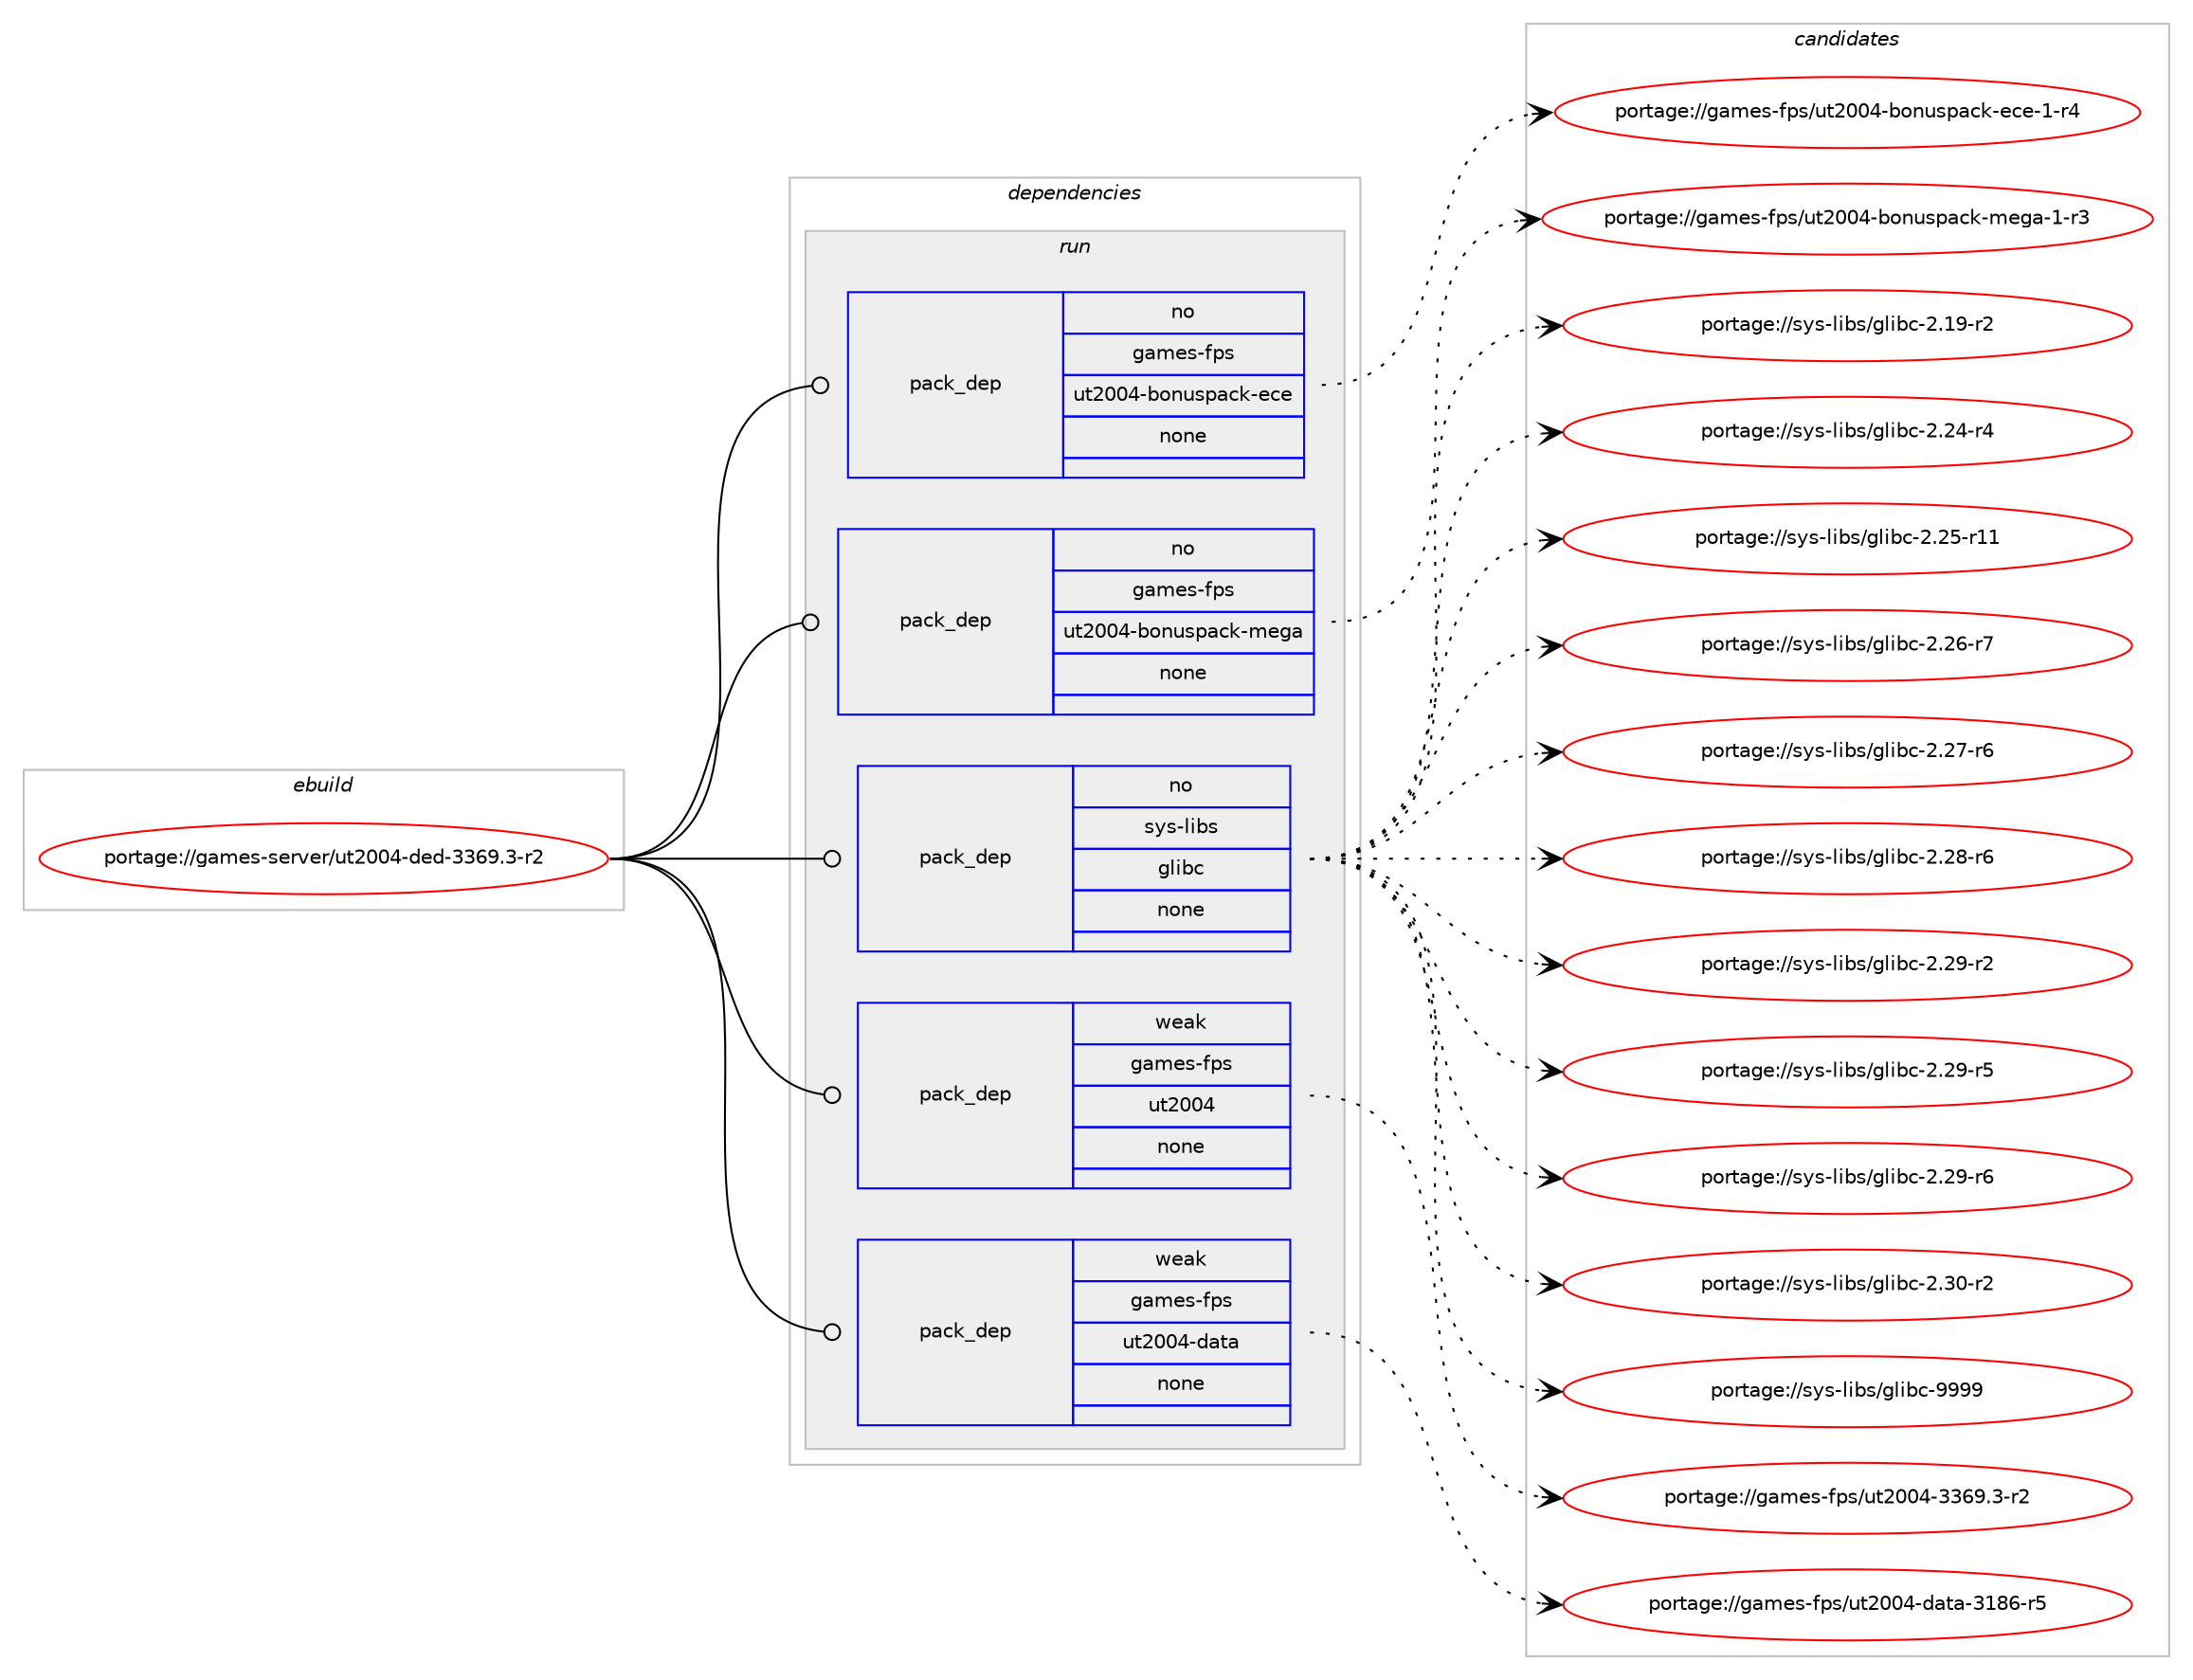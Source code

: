 digraph prolog {

# *************
# Graph options
# *************

newrank=true;
concentrate=true;
compound=true;
graph [rankdir=LR,fontname=Helvetica,fontsize=10,ranksep=1.5];#, ranksep=2.5, nodesep=0.2];
edge  [arrowhead=vee];
node  [fontname=Helvetica,fontsize=10];

# **********
# The ebuild
# **********

subgraph cluster_leftcol {
color=gray;
rank=same;
label=<<i>ebuild</i>>;
id [label="portage://games-server/ut2004-ded-3369.3-r2", color=red, width=4, href="../games-server/ut2004-ded-3369.3-r2.svg"];
}

# ****************
# The dependencies
# ****************

subgraph cluster_midcol {
color=gray;
label=<<i>dependencies</i>>;
subgraph cluster_compile {
fillcolor="#eeeeee";
style=filled;
label=<<i>compile</i>>;
}
subgraph cluster_compileandrun {
fillcolor="#eeeeee";
style=filled;
label=<<i>compile and run</i>>;
}
subgraph cluster_run {
fillcolor="#eeeeee";
style=filled;
label=<<i>run</i>>;
subgraph pack198284 {
dependency275957 [label=<<TABLE BORDER="0" CELLBORDER="1" CELLSPACING="0" CELLPADDING="4" WIDTH="220"><TR><TD ROWSPAN="6" CELLPADDING="30">pack_dep</TD></TR><TR><TD WIDTH="110">no</TD></TR><TR><TD>games-fps</TD></TR><TR><TD>ut2004-bonuspack-ece</TD></TR><TR><TD>none</TD></TR><TR><TD></TD></TR></TABLE>>, shape=none, color=blue];
}
id:e -> dependency275957:w [weight=20,style="solid",arrowhead="odot"];
subgraph pack198285 {
dependency275958 [label=<<TABLE BORDER="0" CELLBORDER="1" CELLSPACING="0" CELLPADDING="4" WIDTH="220"><TR><TD ROWSPAN="6" CELLPADDING="30">pack_dep</TD></TR><TR><TD WIDTH="110">no</TD></TR><TR><TD>games-fps</TD></TR><TR><TD>ut2004-bonuspack-mega</TD></TR><TR><TD>none</TD></TR><TR><TD></TD></TR></TABLE>>, shape=none, color=blue];
}
id:e -> dependency275958:w [weight=20,style="solid",arrowhead="odot"];
subgraph pack198286 {
dependency275959 [label=<<TABLE BORDER="0" CELLBORDER="1" CELLSPACING="0" CELLPADDING="4" WIDTH="220"><TR><TD ROWSPAN="6" CELLPADDING="30">pack_dep</TD></TR><TR><TD WIDTH="110">no</TD></TR><TR><TD>sys-libs</TD></TR><TR><TD>glibc</TD></TR><TR><TD>none</TD></TR><TR><TD></TD></TR></TABLE>>, shape=none, color=blue];
}
id:e -> dependency275959:w [weight=20,style="solid",arrowhead="odot"];
subgraph pack198287 {
dependency275960 [label=<<TABLE BORDER="0" CELLBORDER="1" CELLSPACING="0" CELLPADDING="4" WIDTH="220"><TR><TD ROWSPAN="6" CELLPADDING="30">pack_dep</TD></TR><TR><TD WIDTH="110">weak</TD></TR><TR><TD>games-fps</TD></TR><TR><TD>ut2004</TD></TR><TR><TD>none</TD></TR><TR><TD></TD></TR></TABLE>>, shape=none, color=blue];
}
id:e -> dependency275960:w [weight=20,style="solid",arrowhead="odot"];
subgraph pack198288 {
dependency275961 [label=<<TABLE BORDER="0" CELLBORDER="1" CELLSPACING="0" CELLPADDING="4" WIDTH="220"><TR><TD ROWSPAN="6" CELLPADDING="30">pack_dep</TD></TR><TR><TD WIDTH="110">weak</TD></TR><TR><TD>games-fps</TD></TR><TR><TD>ut2004-data</TD></TR><TR><TD>none</TD></TR><TR><TD></TD></TR></TABLE>>, shape=none, color=blue];
}
id:e -> dependency275961:w [weight=20,style="solid",arrowhead="odot"];
}
}

# **************
# The candidates
# **************

subgraph cluster_choices {
rank=same;
color=gray;
label=<<i>candidates</i>>;

subgraph choice198284 {
color=black;
nodesep=1;
choiceportage1039710910111545102112115471171165048485245981111101171151129799107451019910145494511452 [label="portage://games-fps/ut2004-bonuspack-ece-1-r4", color=red, width=4,href="../games-fps/ut2004-bonuspack-ece-1-r4.svg"];
dependency275957:e -> choiceportage1039710910111545102112115471171165048485245981111101171151129799107451019910145494511452:w [style=dotted,weight="100"];
}
subgraph choice198285 {
color=black;
nodesep=1;
choiceportage1039710910111545102112115471171165048485245981111101171151129799107451091011039745494511451 [label="portage://games-fps/ut2004-bonuspack-mega-1-r3", color=red, width=4,href="../games-fps/ut2004-bonuspack-mega-1-r3.svg"];
dependency275958:e -> choiceportage1039710910111545102112115471171165048485245981111101171151129799107451091011039745494511451:w [style=dotted,weight="100"];
}
subgraph choice198286 {
color=black;
nodesep=1;
choiceportage115121115451081059811547103108105989945504649574511450 [label="portage://sys-libs/glibc-2.19-r2", color=red, width=4,href="../sys-libs/glibc-2.19-r2.svg"];
choiceportage115121115451081059811547103108105989945504650524511452 [label="portage://sys-libs/glibc-2.24-r4", color=red, width=4,href="../sys-libs/glibc-2.24-r4.svg"];
choiceportage11512111545108105981154710310810598994550465053451144949 [label="portage://sys-libs/glibc-2.25-r11", color=red, width=4,href="../sys-libs/glibc-2.25-r11.svg"];
choiceportage115121115451081059811547103108105989945504650544511455 [label="portage://sys-libs/glibc-2.26-r7", color=red, width=4,href="../sys-libs/glibc-2.26-r7.svg"];
choiceportage115121115451081059811547103108105989945504650554511454 [label="portage://sys-libs/glibc-2.27-r6", color=red, width=4,href="../sys-libs/glibc-2.27-r6.svg"];
choiceportage115121115451081059811547103108105989945504650564511454 [label="portage://sys-libs/glibc-2.28-r6", color=red, width=4,href="../sys-libs/glibc-2.28-r6.svg"];
choiceportage115121115451081059811547103108105989945504650574511450 [label="portage://sys-libs/glibc-2.29-r2", color=red, width=4,href="../sys-libs/glibc-2.29-r2.svg"];
choiceportage115121115451081059811547103108105989945504650574511453 [label="portage://sys-libs/glibc-2.29-r5", color=red, width=4,href="../sys-libs/glibc-2.29-r5.svg"];
choiceportage115121115451081059811547103108105989945504650574511454 [label="portage://sys-libs/glibc-2.29-r6", color=red, width=4,href="../sys-libs/glibc-2.29-r6.svg"];
choiceportage115121115451081059811547103108105989945504651484511450 [label="portage://sys-libs/glibc-2.30-r2", color=red, width=4,href="../sys-libs/glibc-2.30-r2.svg"];
choiceportage11512111545108105981154710310810598994557575757 [label="portage://sys-libs/glibc-9999", color=red, width=4,href="../sys-libs/glibc-9999.svg"];
dependency275959:e -> choiceportage115121115451081059811547103108105989945504649574511450:w [style=dotted,weight="100"];
dependency275959:e -> choiceportage115121115451081059811547103108105989945504650524511452:w [style=dotted,weight="100"];
dependency275959:e -> choiceportage11512111545108105981154710310810598994550465053451144949:w [style=dotted,weight="100"];
dependency275959:e -> choiceportage115121115451081059811547103108105989945504650544511455:w [style=dotted,weight="100"];
dependency275959:e -> choiceportage115121115451081059811547103108105989945504650554511454:w [style=dotted,weight="100"];
dependency275959:e -> choiceportage115121115451081059811547103108105989945504650564511454:w [style=dotted,weight="100"];
dependency275959:e -> choiceportage115121115451081059811547103108105989945504650574511450:w [style=dotted,weight="100"];
dependency275959:e -> choiceportage115121115451081059811547103108105989945504650574511453:w [style=dotted,weight="100"];
dependency275959:e -> choiceportage115121115451081059811547103108105989945504650574511454:w [style=dotted,weight="100"];
dependency275959:e -> choiceportage115121115451081059811547103108105989945504651484511450:w [style=dotted,weight="100"];
dependency275959:e -> choiceportage11512111545108105981154710310810598994557575757:w [style=dotted,weight="100"];
}
subgraph choice198287 {
color=black;
nodesep=1;
choiceportage10397109101115451021121154711711650484852455151545746514511450 [label="portage://games-fps/ut2004-3369.3-r2", color=red, width=4,href="../games-fps/ut2004-3369.3-r2.svg"];
dependency275960:e -> choiceportage10397109101115451021121154711711650484852455151545746514511450:w [style=dotted,weight="100"];
}
subgraph choice198288 {
color=black;
nodesep=1;
choiceportage1039710910111545102112115471171165048485245100971169745514956544511453 [label="portage://games-fps/ut2004-data-3186-r5", color=red, width=4,href="../games-fps/ut2004-data-3186-r5.svg"];
dependency275961:e -> choiceportage1039710910111545102112115471171165048485245100971169745514956544511453:w [style=dotted,weight="100"];
}
}

}
